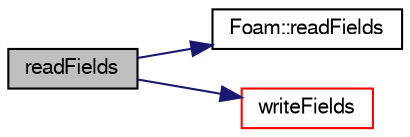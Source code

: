 digraph "readFields"
{
  bgcolor="transparent";
  edge [fontname="FreeSans",fontsize="10",labelfontname="FreeSans",labelfontsize="10"];
  node [fontname="FreeSans",fontsize="10",shape=record];
  rankdir="LR";
  Node329 [label="readFields",height=0.2,width=0.4,color="black", fillcolor="grey75", style="filled", fontcolor="black"];
  Node329 -> Node330 [color="midnightblue",fontsize="10",style="solid",fontname="FreeSans"];
  Node330 [label="Foam::readFields",height=0.2,width=0.4,color="black",URL="$a21124.html#a819a9300b37726a8877a8c3cd4e121b9"];
  Node329 -> Node331 [color="midnightblue",fontsize="10",style="solid",fontname="FreeSans"];
  Node331 [label="writeFields",height=0.2,width=0.4,color="red",URL="$a23690.html#a5aa57d13523121a065e9f40715ca81c8"];
}
